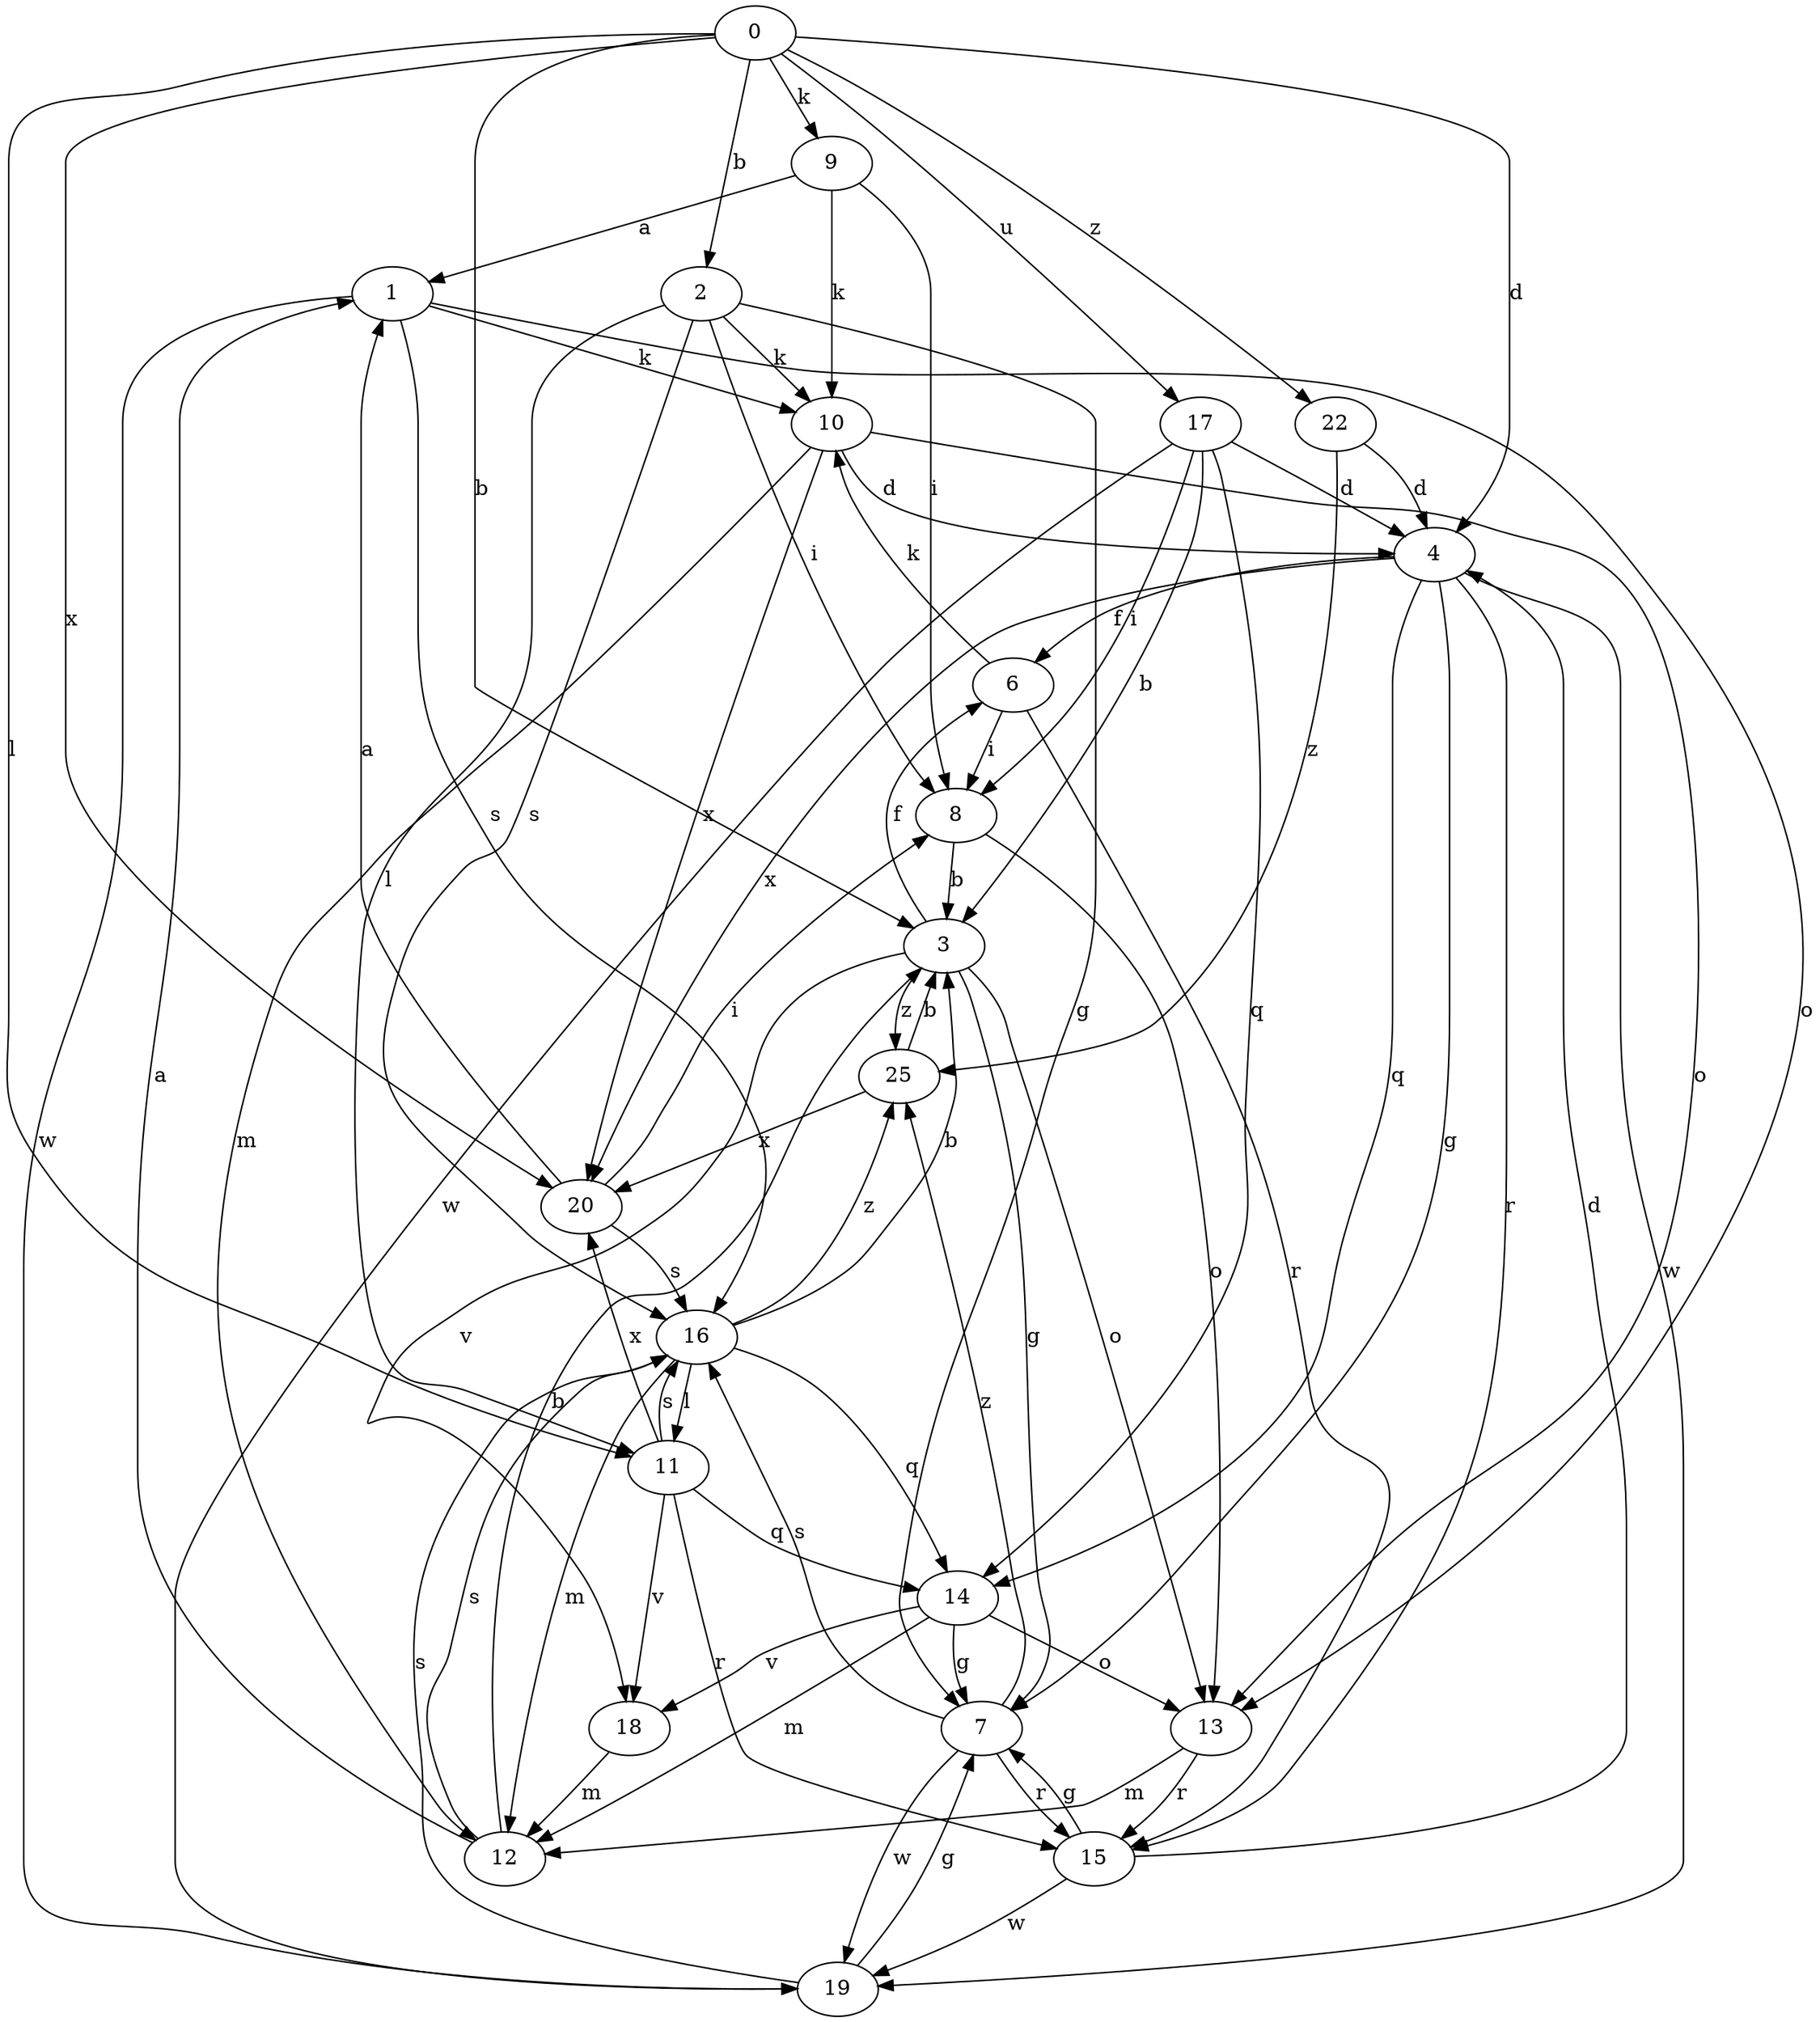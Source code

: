 strict digraph  {
1;
2;
3;
4;
6;
7;
8;
9;
10;
11;
12;
13;
14;
15;
16;
17;
18;
19;
20;
22;
25;
0;
1 -> 10  [label=k];
1 -> 13  [label=o];
1 -> 16  [label=s];
1 -> 19  [label=w];
2 -> 7  [label=g];
2 -> 8  [label=i];
2 -> 10  [label=k];
2 -> 11  [label=l];
2 -> 16  [label=s];
3 -> 6  [label=f];
3 -> 7  [label=g];
3 -> 13  [label=o];
3 -> 18  [label=v];
3 -> 25  [label=z];
4 -> 6  [label=f];
4 -> 7  [label=g];
4 -> 14  [label=q];
4 -> 15  [label=r];
4 -> 19  [label=w];
4 -> 20  [label=x];
6 -> 8  [label=i];
6 -> 10  [label=k];
6 -> 15  [label=r];
7 -> 15  [label=r];
7 -> 16  [label=s];
7 -> 19  [label=w];
7 -> 25  [label=z];
8 -> 3  [label=b];
8 -> 13  [label=o];
9 -> 1  [label=a];
9 -> 8  [label=i];
9 -> 10  [label=k];
10 -> 4  [label=d];
10 -> 12  [label=m];
10 -> 13  [label=o];
10 -> 20  [label=x];
11 -> 14  [label=q];
11 -> 15  [label=r];
11 -> 16  [label=s];
11 -> 18  [label=v];
11 -> 20  [label=x];
12 -> 1  [label=a];
12 -> 3  [label=b];
12 -> 16  [label=s];
13 -> 12  [label=m];
13 -> 15  [label=r];
14 -> 7  [label=g];
14 -> 12  [label=m];
14 -> 13  [label=o];
14 -> 18  [label=v];
15 -> 4  [label=d];
15 -> 7  [label=g];
15 -> 19  [label=w];
16 -> 3  [label=b];
16 -> 11  [label=l];
16 -> 12  [label=m];
16 -> 14  [label=q];
16 -> 25  [label=z];
17 -> 3  [label=b];
17 -> 4  [label=d];
17 -> 8  [label=i];
17 -> 14  [label=q];
17 -> 19  [label=w];
18 -> 12  [label=m];
19 -> 7  [label=g];
19 -> 16  [label=s];
20 -> 1  [label=a];
20 -> 8  [label=i];
20 -> 16  [label=s];
22 -> 4  [label=d];
22 -> 25  [label=z];
25 -> 3  [label=b];
25 -> 20  [label=x];
0 -> 2  [label=b];
0 -> 3  [label=b];
0 -> 4  [label=d];
0 -> 9  [label=k];
0 -> 11  [label=l];
0 -> 17  [label=u];
0 -> 20  [label=x];
0 -> 22  [label=z];
}
